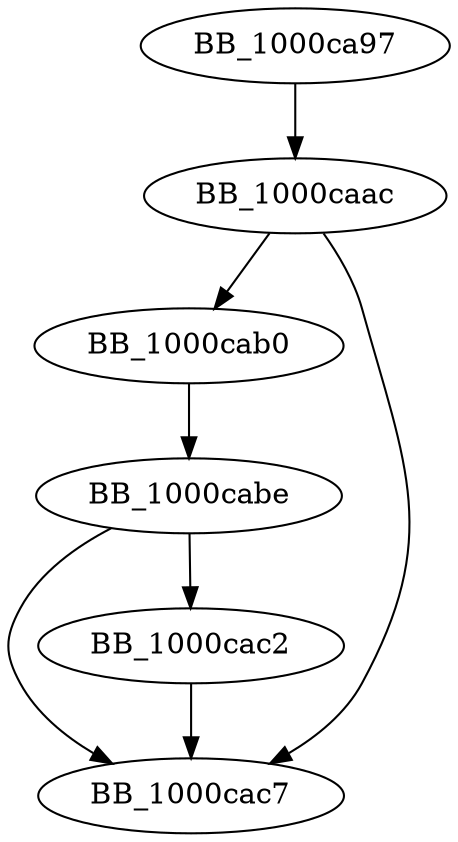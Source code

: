 DiGraph ___crtCorExitProcess{
BB_1000ca97->BB_1000caac
BB_1000caac->BB_1000cab0
BB_1000caac->BB_1000cac7
BB_1000cab0->BB_1000cabe
BB_1000cabe->BB_1000cac2
BB_1000cabe->BB_1000cac7
BB_1000cac2->BB_1000cac7
}
